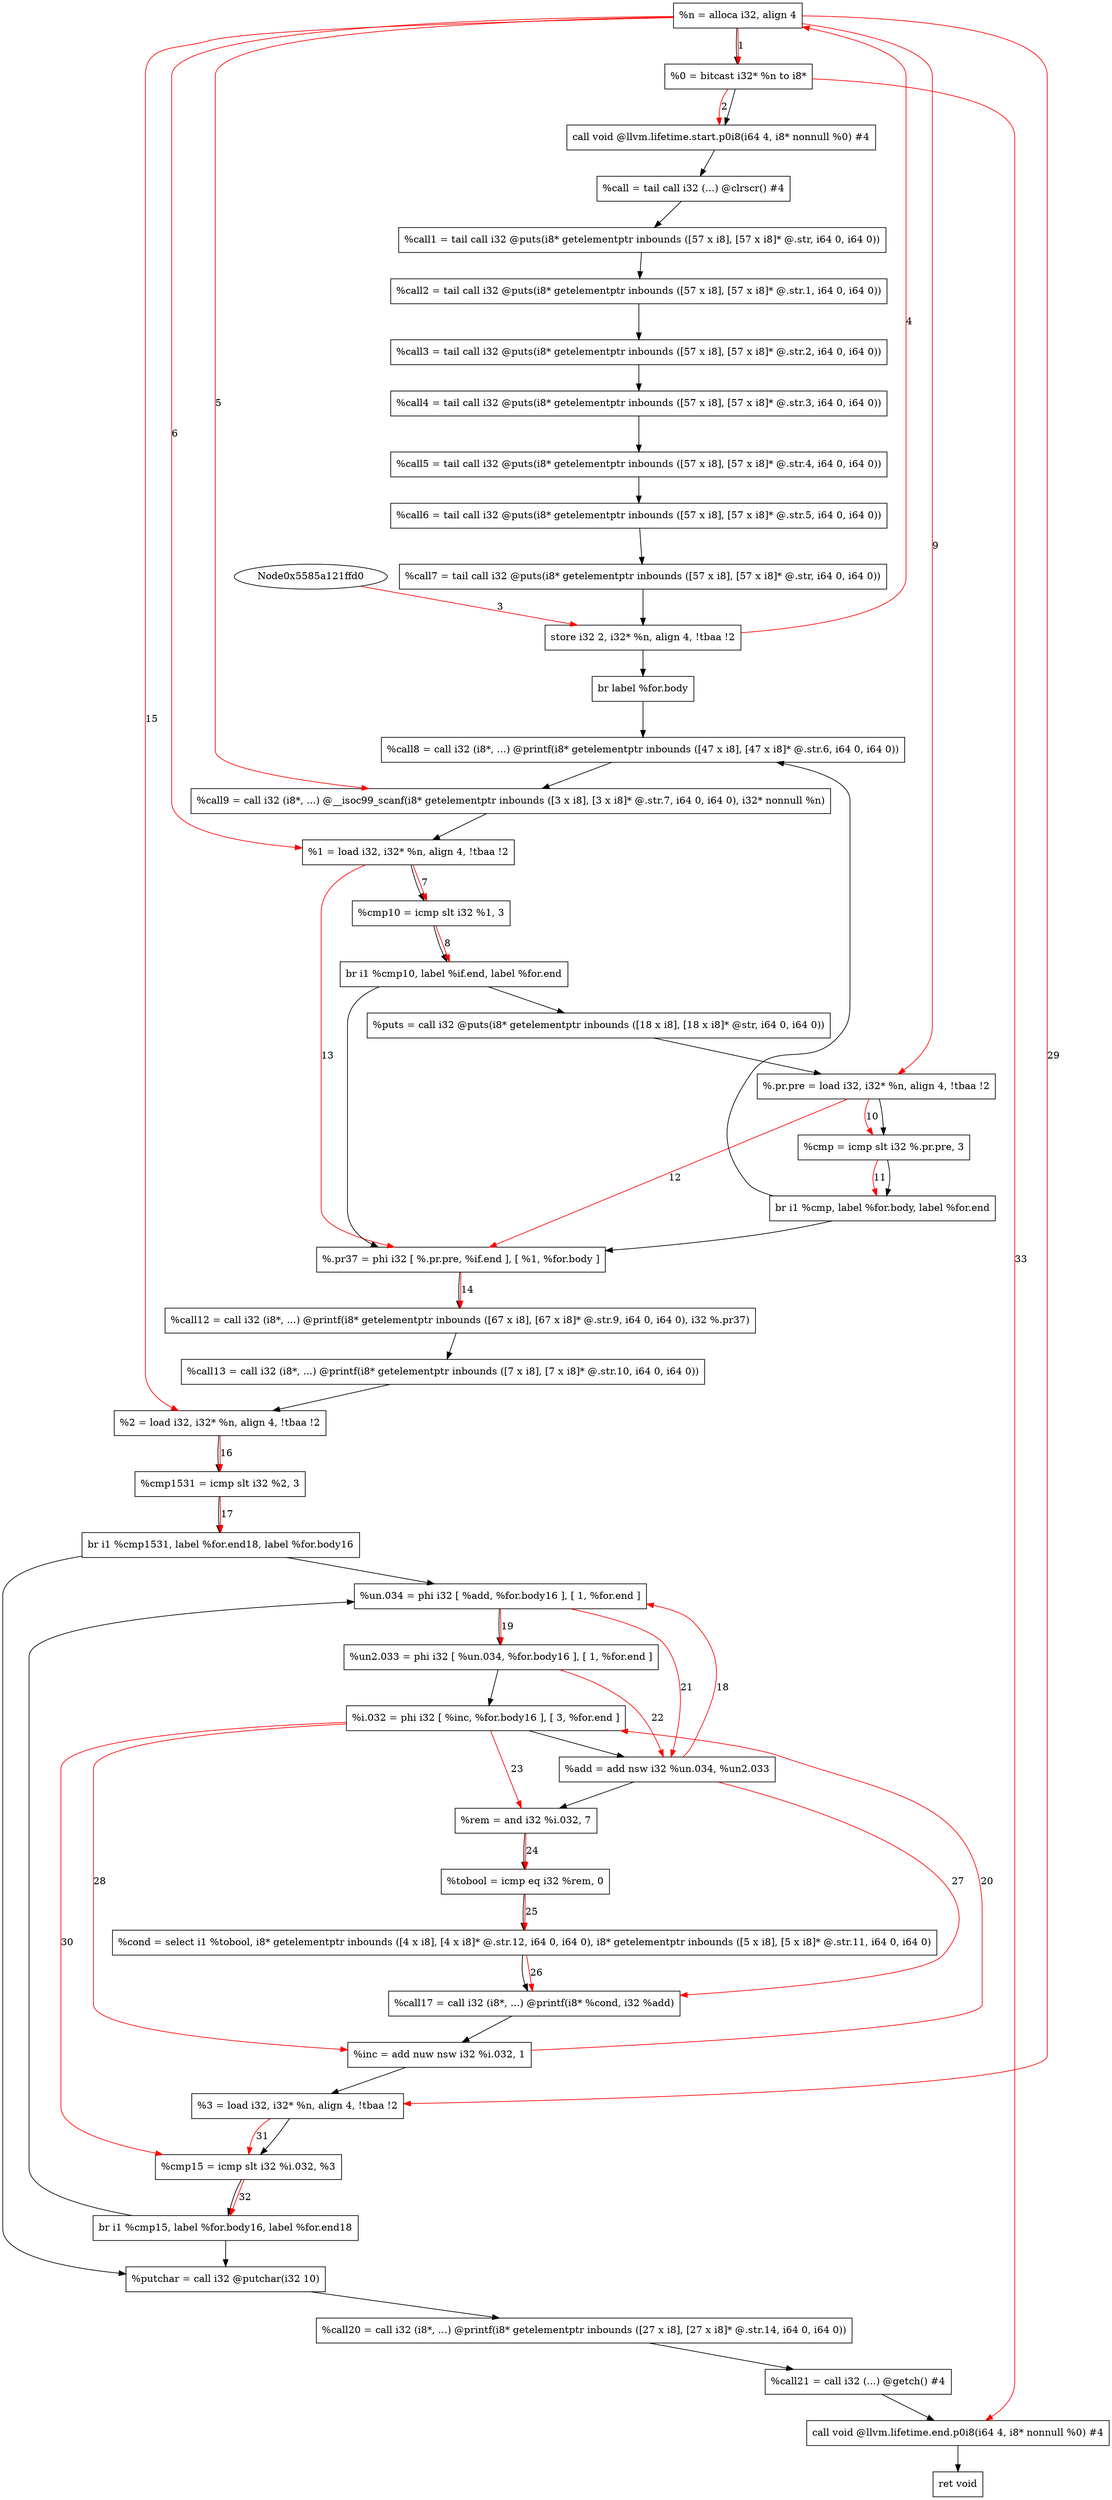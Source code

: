 digraph "CDFG for'func' function" {
	Node0x5585a121e608[shape=record, label="  %n = alloca i32, align 4"]
	Node0x5585a121ecc8[shape=record, label="  %0 = bitcast i32* %n to i8*"]
	Node0x5585a121f128[shape=record, label="  call void @llvm.lifetime.start.p0i8(i64 4, i8* nonnull %0) #4"]
	Node0x5585a121f288[shape=record, label="  %call = tail call i32 (...) @clrscr() #4"]
	Node0x5585a121f6f0[shape=record, label="  %call1 = tail call i32 @puts(i8* getelementptr inbounds ([57 x i8], [57 x i8]* @.str, i64 0, i64 0))"]
	Node0x5585a121f880[shape=record, label="  %call2 = tail call i32 @puts(i8* getelementptr inbounds ([57 x i8], [57 x i8]* @.str.1, i64 0, i64 0))"]
	Node0x5585a121f9f0[shape=record, label="  %call3 = tail call i32 @puts(i8* getelementptr inbounds ([57 x i8], [57 x i8]* @.str.2, i64 0, i64 0))"]
	Node0x5585a121fb60[shape=record, label="  %call4 = tail call i32 @puts(i8* getelementptr inbounds ([57 x i8], [57 x i8]* @.str.3, i64 0, i64 0))"]
	Node0x5585a121fcd0[shape=record, label="  %call5 = tail call i32 @puts(i8* getelementptr inbounds ([57 x i8], [57 x i8]* @.str.4, i64 0, i64 0))"]
	Node0x5585a121fe40[shape=record, label="  %call6 = tail call i32 @puts(i8* getelementptr inbounds ([57 x i8], [57 x i8]* @.str.5, i64 0, i64 0))"]
	Node0x5585a121ff30[shape=record, label="  %call7 = tail call i32 @puts(i8* getelementptr inbounds ([57 x i8], [57 x i8]* @.str, i64 0, i64 0))"]
	Node0x5585a1220030[shape=record, label="  store i32 2, i32* %n, align 4, !tbaa !2"]
	Node0x5585a1221028[shape=record, label="  br label %for.body"]
	Node0x5585a1221170[shape=record, label="  %call8 = call i32 (i8*, ...) @printf(i8* getelementptr inbounds ([47 x i8], [47 x i8]* @.str.6, i64 0, i64 0))"]
	Node0x5585a12213d8[shape=record, label="  %call9 = call i32 (i8*, ...) @__isoc99_scanf(i8* getelementptr inbounds ([3 x i8], [3 x i8]* @.str.7, i64 0, i64 0), i32* nonnull %n)"]
	Node0x5585a1221638[shape=record, label="  %1 = load i32, i32* %n, align 4, !tbaa !2"]
	Node0x5585a1221d10[shape=record, label="  %cmp10 = icmp slt i32 %1, 3"]
	Node0x5585a1221f38[shape=record, label="  br i1 %cmp10, label %if.end, label %for.end"]
	Node0x5585a1222050[shape=record, label="  %puts = call i32 @puts(i8* getelementptr inbounds ([18 x i8], [18 x i8]* @str, i64 0, i64 0))"]
	Node0x5585a1221dd8[shape=record, label="  %.pr.pre = load i32, i32* %n, align 4, !tbaa !2"]
	Node0x5585a1222140[shape=record, label="  %cmp = icmp slt i32 %.pr.pre, 3"]
	Node0x5585a12221e8[shape=record, label="  br i1 %cmp, label %for.body, label %for.end"]
	Node0x5585a1222238[shape=record, label="  %.pr37 = phi i32 [ %.pr.pre, %if.end ], [ %1, %for.body ]"]
	Node0x5585a12223d8[shape=record, label="  %call12 = call i32 (i8*, ...) @printf(i8* getelementptr inbounds ([67 x i8], [67 x i8]* @.str.9, i64 0, i64 0), i32 %.pr37)"]
	Node0x5585a1222550[shape=record, label="  %call13 = call i32 (i8*, ...) @printf(i8* getelementptr inbounds ([7 x i8], [7 x i8]* @.str.10, i64 0, i64 0))"]
	Node0x5585a1221ea8[shape=record, label="  %2 = load i32, i32* %n, align 4, !tbaa !2"]
	Node0x5585a1222650[shape=record, label="  %cmp1531 = icmp slt i32 %2, 3"]
	Node0x5585a1222bb8[shape=record, label="  br i1 %cmp1531, label %for.end18, label %for.body16"]
	Node0x5585a1222c58[shape=record, label="  %un.034 = phi i32 [ %add, %for.body16 ], [ 1, %for.end ]"]
	Node0x5585a1222d18[shape=record, label="  %un2.033 = phi i32 [ %un.034, %for.body16 ], [ 1, %for.end ]"]
	Node0x5585a1223698[shape=record, label="  %i.032 = phi i32 [ %inc, %for.body16 ], [ 3, %for.end ]"]
	Node0x5585a1223780[shape=record, label="  %add = add nsw i32 %un.034, %un2.033"]
	Node0x5585a12237f0[shape=record, label="  %rem = and i32 %i.032, 7"]
	Node0x5585a12238b0[shape=record, label="  %tobool = icmp eq i32 %rem, 0"]
	Node0x5585a1223a78[shape=record, label="  %cond = select i1 %tobool, i8* getelementptr inbounds ([4 x i8], [4 x i8]* @.str.12, i64 0, i64 0), i8* getelementptr inbounds ([5 x i8], [5 x i8]* @.str.11, i64 0, i64 0)"]
	Node0x5585a1223b08[shape=record, label="  %call17 = call i32 (i8*, ...) @printf(i8* %cond, i32 %add)"]
	Node0x5585a1223c00[shape=record, label="  %inc = add nuw nsw i32 %i.032, 1"]
	Node0x5585a1223648[shape=record, label="  %3 = load i32, i32* %n, align 4, !tbaa !2"]
	Node0x5585a1223c70[shape=record, label="  %cmp15 = icmp slt i32 %i.032, %3"]
	Node0x5585a1223d18[shape=record, label="  br i1 %cmp15, label %for.body16, label %for.end18"]
	Node0x5585a1223e70[shape=record, label="  %putchar = call i32 @putchar(i32 10)"]
	Node0x5585a1224000[shape=record, label="  %call20 = call i32 (i8*, ...) @printf(i8* getelementptr inbounds ([27 x i8], [27 x i8]* @.str.14, i64 0, i64 0))"]
	Node0x5585a12241b8[shape=record, label="  %call21 = call i32 (...) @getch() #4"]
	Node0x5585a12244a8[shape=record, label="  call void @llvm.lifetime.end.p0i8(i64 4, i8* nonnull %0) #4"]
	Node0x5585a1224550[shape=record, label="  ret void"]
	Node0x5585a121e608 -> Node0x5585a121ecc8
	Node0x5585a121ecc8 -> Node0x5585a121f128
	Node0x5585a121f128 -> Node0x5585a121f288
	Node0x5585a121f288 -> Node0x5585a121f6f0
	Node0x5585a121f6f0 -> Node0x5585a121f880
	Node0x5585a121f880 -> Node0x5585a121f9f0
	Node0x5585a121f9f0 -> Node0x5585a121fb60
	Node0x5585a121fb60 -> Node0x5585a121fcd0
	Node0x5585a121fcd0 -> Node0x5585a121fe40
	Node0x5585a121fe40 -> Node0x5585a121ff30
	Node0x5585a121ff30 -> Node0x5585a1220030
	Node0x5585a1220030 -> Node0x5585a1221028
	Node0x5585a1221028 -> Node0x5585a1221170
	Node0x5585a1221170 -> Node0x5585a12213d8
	Node0x5585a12213d8 -> Node0x5585a1221638
	Node0x5585a1221638 -> Node0x5585a1221d10
	Node0x5585a1221d10 -> Node0x5585a1221f38
	Node0x5585a1221f38 -> Node0x5585a1222050
	Node0x5585a1221f38 -> Node0x5585a1222238
	Node0x5585a1222050 -> Node0x5585a1221dd8
	Node0x5585a1221dd8 -> Node0x5585a1222140
	Node0x5585a1222140 -> Node0x5585a12221e8
	Node0x5585a12221e8 -> Node0x5585a1221170
	Node0x5585a12221e8 -> Node0x5585a1222238
	Node0x5585a1222238 -> Node0x5585a12223d8
	Node0x5585a12223d8 -> Node0x5585a1222550
	Node0x5585a1222550 -> Node0x5585a1221ea8
	Node0x5585a1221ea8 -> Node0x5585a1222650
	Node0x5585a1222650 -> Node0x5585a1222bb8
	Node0x5585a1222bb8 -> Node0x5585a1223e70
	Node0x5585a1222bb8 -> Node0x5585a1222c58
	Node0x5585a1222c58 -> Node0x5585a1222d18
	Node0x5585a1222d18 -> Node0x5585a1223698
	Node0x5585a1223698 -> Node0x5585a1223780
	Node0x5585a1223780 -> Node0x5585a12237f0
	Node0x5585a12237f0 -> Node0x5585a12238b0
	Node0x5585a12238b0 -> Node0x5585a1223a78
	Node0x5585a1223a78 -> Node0x5585a1223b08
	Node0x5585a1223b08 -> Node0x5585a1223c00
	Node0x5585a1223c00 -> Node0x5585a1223648
	Node0x5585a1223648 -> Node0x5585a1223c70
	Node0x5585a1223c70 -> Node0x5585a1223d18
	Node0x5585a1223d18 -> Node0x5585a1222c58
	Node0x5585a1223d18 -> Node0x5585a1223e70
	Node0x5585a1223e70 -> Node0x5585a1224000
	Node0x5585a1224000 -> Node0x5585a12241b8
	Node0x5585a12241b8 -> Node0x5585a12244a8
	Node0x5585a12244a8 -> Node0x5585a1224550
edge [color=red]
	Node0x5585a121e608 -> Node0x5585a121ecc8[label="1"]
	Node0x5585a121ecc8 -> Node0x5585a121f128[label="2"]
	Node0x5585a121ffd0 -> Node0x5585a1220030[label="3"]
	Node0x5585a1220030 -> Node0x5585a121e608[label="4"]
	Node0x5585a121e608 -> Node0x5585a12213d8[label="5"]
	Node0x5585a121e608 -> Node0x5585a1221638[label="6"]
	Node0x5585a1221638 -> Node0x5585a1221d10[label="7"]
	Node0x5585a1221d10 -> Node0x5585a1221f38[label="8"]
	Node0x5585a121e608 -> Node0x5585a1221dd8[label="9"]
	Node0x5585a1221dd8 -> Node0x5585a1222140[label="10"]
	Node0x5585a1222140 -> Node0x5585a12221e8[label="11"]
	Node0x5585a1221dd8 -> Node0x5585a1222238[label="12"]
	Node0x5585a1221638 -> Node0x5585a1222238[label="13"]
	Node0x5585a1222238 -> Node0x5585a12223d8[label="14"]
	Node0x5585a121e608 -> Node0x5585a1221ea8[label="15"]
	Node0x5585a1221ea8 -> Node0x5585a1222650[label="16"]
	Node0x5585a1222650 -> Node0x5585a1222bb8[label="17"]
	Node0x5585a1223780 -> Node0x5585a1222c58[label="18"]
	Node0x5585a1222c58 -> Node0x5585a1222d18[label="19"]
	Node0x5585a1223c00 -> Node0x5585a1223698[label="20"]
	Node0x5585a1222c58 -> Node0x5585a1223780[label="21"]
	Node0x5585a1222d18 -> Node0x5585a1223780[label="22"]
	Node0x5585a1223698 -> Node0x5585a12237f0[label="23"]
	Node0x5585a12237f0 -> Node0x5585a12238b0[label="24"]
	Node0x5585a12238b0 -> Node0x5585a1223a78[label="25"]
	Node0x5585a1223a78 -> Node0x5585a1223b08[label="26"]
	Node0x5585a1223780 -> Node0x5585a1223b08[label="27"]
	Node0x5585a1223698 -> Node0x5585a1223c00[label="28"]
	Node0x5585a121e608 -> Node0x5585a1223648[label="29"]
	Node0x5585a1223698 -> Node0x5585a1223c70[label="30"]
	Node0x5585a1223648 -> Node0x5585a1223c70[label="31"]
	Node0x5585a1223c70 -> Node0x5585a1223d18[label="32"]
	Node0x5585a121ecc8 -> Node0x5585a12244a8[label="33"]
}
